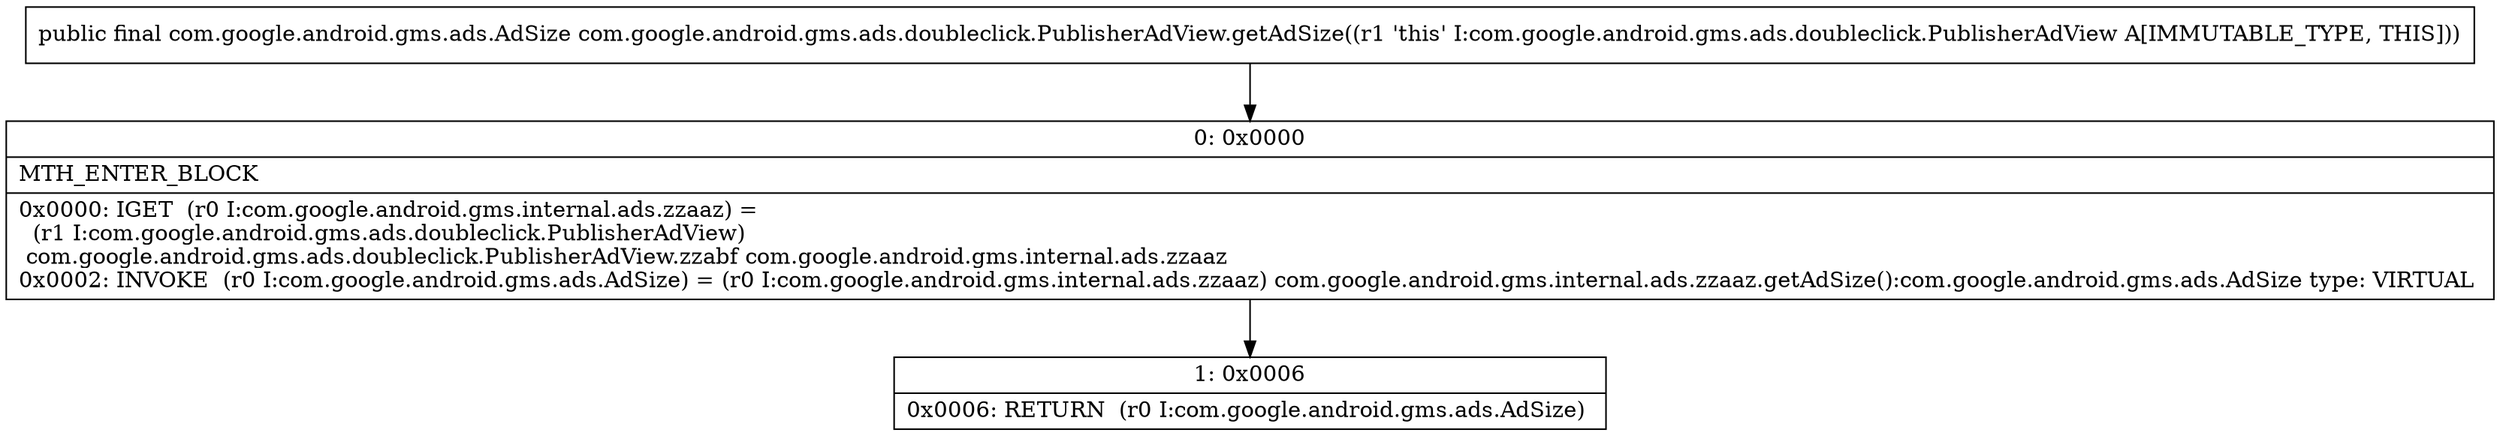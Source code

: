 digraph "CFG forcom.google.android.gms.ads.doubleclick.PublisherAdView.getAdSize()Lcom\/google\/android\/gms\/ads\/AdSize;" {
Node_0 [shape=record,label="{0\:\ 0x0000|MTH_ENTER_BLOCK\l|0x0000: IGET  (r0 I:com.google.android.gms.internal.ads.zzaaz) = \l  (r1 I:com.google.android.gms.ads.doubleclick.PublisherAdView)\l com.google.android.gms.ads.doubleclick.PublisherAdView.zzabf com.google.android.gms.internal.ads.zzaaz \l0x0002: INVOKE  (r0 I:com.google.android.gms.ads.AdSize) = (r0 I:com.google.android.gms.internal.ads.zzaaz) com.google.android.gms.internal.ads.zzaaz.getAdSize():com.google.android.gms.ads.AdSize type: VIRTUAL \l}"];
Node_1 [shape=record,label="{1\:\ 0x0006|0x0006: RETURN  (r0 I:com.google.android.gms.ads.AdSize) \l}"];
MethodNode[shape=record,label="{public final com.google.android.gms.ads.AdSize com.google.android.gms.ads.doubleclick.PublisherAdView.getAdSize((r1 'this' I:com.google.android.gms.ads.doubleclick.PublisherAdView A[IMMUTABLE_TYPE, THIS])) }"];
MethodNode -> Node_0;
Node_0 -> Node_1;
}

